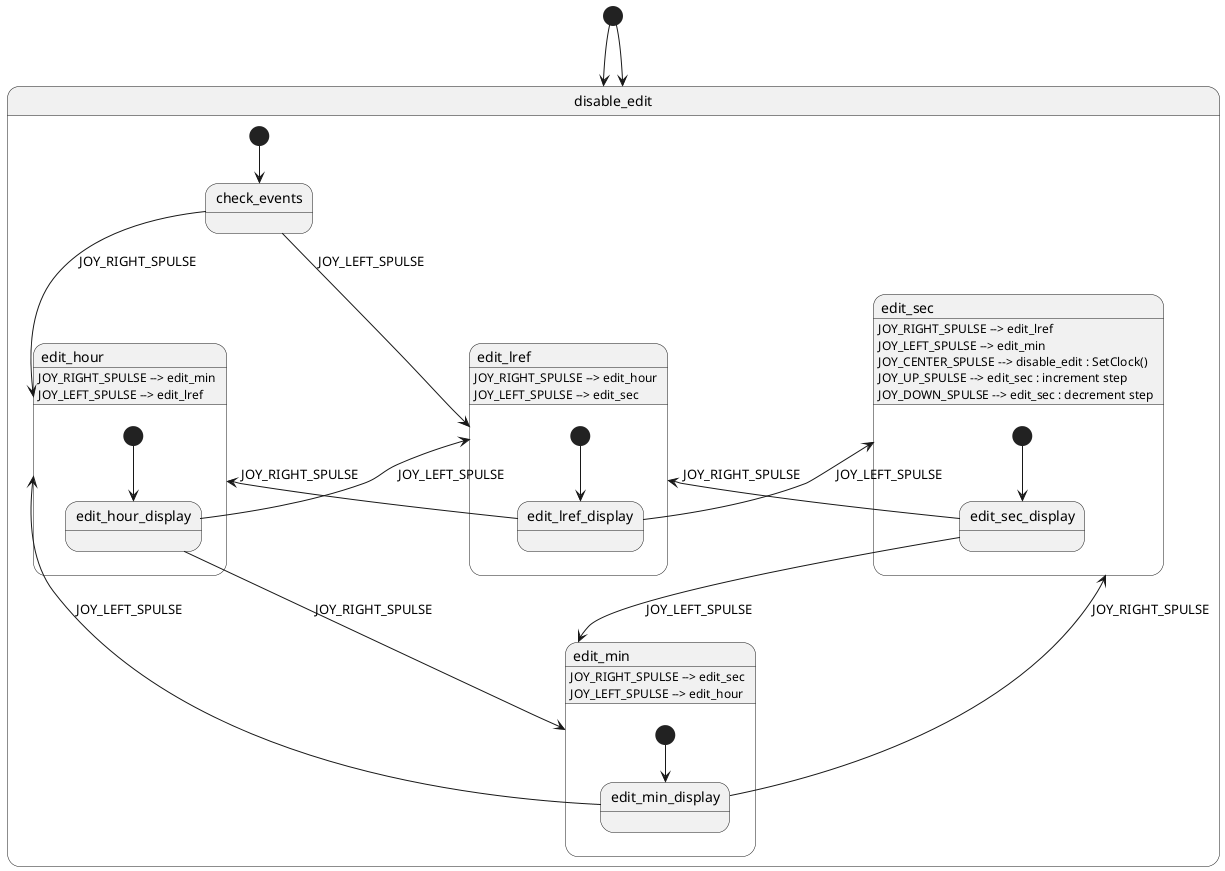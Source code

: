 @startuml

[*] --> disable_edit

state disable_edit {
    [*] --> check_events
    check_events --> edit_hour : JOY_RIGHT_SPULSE
    check_events --> edit_lref : JOY_LEFT_SPULSE
    edit_hour : JOY_RIGHT_SPULSE --> edit_min
    edit_hour : JOY_LEFT_SPULSE --> edit_lref
    edit_lref : JOY_RIGHT_SPULSE --> edit_hour
    edit_lref : JOY_LEFT_SPULSE --> edit_sec
    edit_min : JOY_RIGHT_SPULSE --> edit_sec
    edit_min : JOY_LEFT_SPULSE --> edit_hour
    edit_sec : JOY_RIGHT_SPULSE --> edit_lref
    edit_sec : JOY_LEFT_SPULSE --> edit_min
    edit_sec : JOY_CENTER_SPULSE --> disable_edit : SetClock()
    edit_sec : JOY_UP_SPULSE --> edit_sec : increment step
    edit_sec : JOY_DOWN_SPULSE --> edit_sec : decrement step
}

state edit_hour {
    [*] --> edit_hour_display
    edit_hour_display --> edit_min : JOY_RIGHT_SPULSE
    edit_hour_display --> edit_lref : JOY_LEFT_SPULSE
}

state edit_min {
    [*] --> edit_min_display
    edit_min_display --> edit_sec : JOY_RIGHT_SPULSE
    edit_min_display --> edit_hour : JOY_LEFT_SPULSE
}

state edit_sec {
    [*] --> edit_sec_display
    edit_sec_display --> edit_lref : JOY_RIGHT_SPULSE
    edit_sec_display --> edit_min : JOY_LEFT_SPULSE
}

state edit_lref {
    [*] --> edit_lref_display
    edit_lref_display --> edit_hour : JOY_RIGHT_SPULSE
    edit_lref_display --> edit_sec : JOY_LEFT_SPULSE
}

[*] --> disable_edit

@enduml
